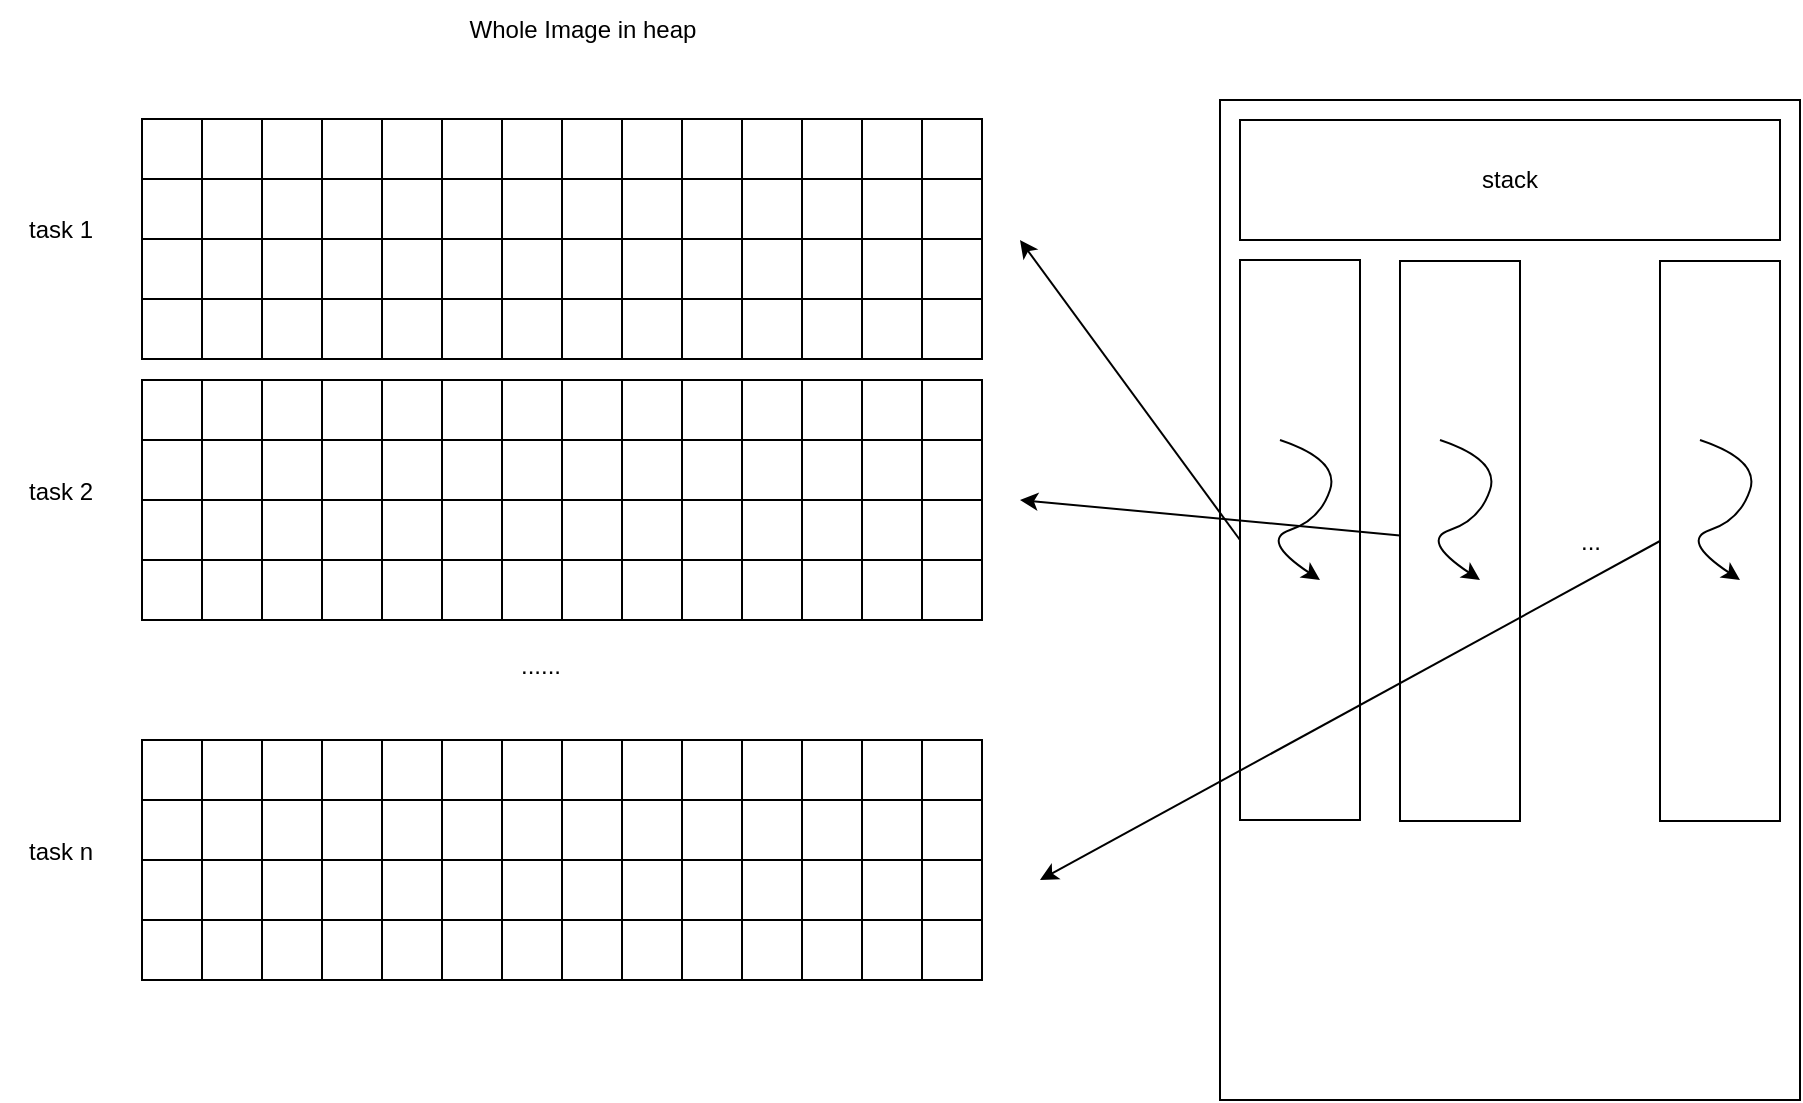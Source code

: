 <mxfile version="22.0.4" type="device">
  <diagram name="Page-1" id="N1jnjhs2TgwopPefJ2I7">
    <mxGraphModel dx="795" dy="1823" grid="1" gridSize="10" guides="1" tooltips="1" connect="1" arrows="1" fold="1" page="1" pageScale="1" pageWidth="850" pageHeight="1100" math="0" shadow="0">
      <root>
        <mxCell id="0" />
        <mxCell id="1" parent="0" />
        <mxCell id="KQO8Vrs6MrCLd3Il5mY6-160" value="task 1" style="text;html=1;align=center;verticalAlign=middle;resizable=0;points=[];autosize=1;strokeColor=none;fillColor=none;" parent="1" vertex="1">
          <mxGeometry x="270" y="890" width="60" height="30" as="geometry" />
        </mxCell>
        <mxCell id="KQO8Vrs6MrCLd3Il5mY6-196" value="Whole Image in heap" style="text;html=1;align=center;verticalAlign=middle;resizable=0;points=[];autosize=1;strokeColor=none;fillColor=none;" parent="1" vertex="1">
          <mxGeometry x="491" y="790" width="140" height="30" as="geometry" />
        </mxCell>
        <mxCell id="bN_uFguqdwmR4wM4Cw1W-387" value="" style="group" vertex="1" connectable="0" parent="1">
          <mxGeometry x="341" y="879.5" width="420" height="90" as="geometry" />
        </mxCell>
        <mxCell id="bN_uFguqdwmR4wM4Cw1W-134" value="" style="group" vertex="1" connectable="0" parent="bN_uFguqdwmR4wM4Cw1W-387">
          <mxGeometry width="420" height="30" as="geometry" />
        </mxCell>
        <mxCell id="KQO8Vrs6MrCLd3Il5mY6-143" value="" style="rounded=0;whiteSpace=wrap;html=1;" parent="bN_uFguqdwmR4wM4Cw1W-134" vertex="1">
          <mxGeometry width="30" height="30" as="geometry" />
        </mxCell>
        <mxCell id="KQO8Vrs6MrCLd3Il5mY6-144" value="" style="rounded=0;whiteSpace=wrap;html=1;" parent="bN_uFguqdwmR4wM4Cw1W-134" vertex="1">
          <mxGeometry x="30" width="30" height="30" as="geometry" />
        </mxCell>
        <mxCell id="KQO8Vrs6MrCLd3Il5mY6-145" value="" style="rounded=0;whiteSpace=wrap;html=1;" parent="bN_uFguqdwmR4wM4Cw1W-134" vertex="1">
          <mxGeometry x="60" width="30" height="30" as="geometry" />
        </mxCell>
        <mxCell id="KQO8Vrs6MrCLd3Il5mY6-146" value="" style="rounded=0;whiteSpace=wrap;html=1;" parent="bN_uFguqdwmR4wM4Cw1W-134" vertex="1">
          <mxGeometry x="90" width="30" height="30" as="geometry" />
        </mxCell>
        <mxCell id="KQO8Vrs6MrCLd3Il5mY6-147" value="" style="rounded=0;whiteSpace=wrap;html=1;" parent="bN_uFguqdwmR4wM4Cw1W-134" vertex="1">
          <mxGeometry x="120" width="30" height="30" as="geometry" />
        </mxCell>
        <mxCell id="KQO8Vrs6MrCLd3Il5mY6-148" value="" style="rounded=0;whiteSpace=wrap;html=1;" parent="bN_uFguqdwmR4wM4Cw1W-134" vertex="1">
          <mxGeometry x="150" width="30" height="30" as="geometry" />
        </mxCell>
        <mxCell id="KQO8Vrs6MrCLd3Il5mY6-149" value="" style="rounded=0;whiteSpace=wrap;html=1;" parent="bN_uFguqdwmR4wM4Cw1W-134" vertex="1">
          <mxGeometry x="180" width="30" height="30" as="geometry" />
        </mxCell>
        <mxCell id="bN_uFguqdwmR4wM4Cw1W-70" value="" style="rounded=0;whiteSpace=wrap;html=1;" vertex="1" parent="bN_uFguqdwmR4wM4Cw1W-134">
          <mxGeometry x="210" width="30" height="30" as="geometry" />
        </mxCell>
        <mxCell id="bN_uFguqdwmR4wM4Cw1W-71" value="" style="rounded=0;whiteSpace=wrap;html=1;" vertex="1" parent="bN_uFguqdwmR4wM4Cw1W-134">
          <mxGeometry x="240" width="30" height="30" as="geometry" />
        </mxCell>
        <mxCell id="bN_uFguqdwmR4wM4Cw1W-72" value="" style="rounded=0;whiteSpace=wrap;html=1;" vertex="1" parent="bN_uFguqdwmR4wM4Cw1W-134">
          <mxGeometry x="270" width="30" height="30" as="geometry" />
        </mxCell>
        <mxCell id="bN_uFguqdwmR4wM4Cw1W-73" value="" style="rounded=0;whiteSpace=wrap;html=1;" vertex="1" parent="bN_uFguqdwmR4wM4Cw1W-134">
          <mxGeometry x="300" width="30" height="30" as="geometry" />
        </mxCell>
        <mxCell id="bN_uFguqdwmR4wM4Cw1W-74" value="" style="rounded=0;whiteSpace=wrap;html=1;" vertex="1" parent="bN_uFguqdwmR4wM4Cw1W-134">
          <mxGeometry x="330" width="30" height="30" as="geometry" />
        </mxCell>
        <mxCell id="bN_uFguqdwmR4wM4Cw1W-75" value="" style="rounded=0;whiteSpace=wrap;html=1;" vertex="1" parent="bN_uFguqdwmR4wM4Cw1W-134">
          <mxGeometry x="360" width="30" height="30" as="geometry" />
        </mxCell>
        <mxCell id="bN_uFguqdwmR4wM4Cw1W-76" value="" style="rounded=0;whiteSpace=wrap;html=1;" vertex="1" parent="bN_uFguqdwmR4wM4Cw1W-134">
          <mxGeometry x="390" width="30" height="30" as="geometry" />
        </mxCell>
        <mxCell id="bN_uFguqdwmR4wM4Cw1W-166" value="" style="rounded=0;whiteSpace=wrap;html=1;" vertex="1" parent="bN_uFguqdwmR4wM4Cw1W-134">
          <mxGeometry y="-30" width="30" height="30" as="geometry" />
        </mxCell>
        <mxCell id="bN_uFguqdwmR4wM4Cw1W-167" value="" style="rounded=0;whiteSpace=wrap;html=1;" vertex="1" parent="bN_uFguqdwmR4wM4Cw1W-134">
          <mxGeometry x="30" y="-30" width="30" height="30" as="geometry" />
        </mxCell>
        <mxCell id="bN_uFguqdwmR4wM4Cw1W-168" value="" style="rounded=0;whiteSpace=wrap;html=1;" vertex="1" parent="bN_uFguqdwmR4wM4Cw1W-134">
          <mxGeometry x="60" y="-30" width="30" height="30" as="geometry" />
        </mxCell>
        <mxCell id="bN_uFguqdwmR4wM4Cw1W-169" value="" style="rounded=0;whiteSpace=wrap;html=1;" vertex="1" parent="bN_uFguqdwmR4wM4Cw1W-134">
          <mxGeometry x="90" y="-30" width="30" height="30" as="geometry" />
        </mxCell>
        <mxCell id="bN_uFguqdwmR4wM4Cw1W-170" value="" style="rounded=0;whiteSpace=wrap;html=1;" vertex="1" parent="bN_uFguqdwmR4wM4Cw1W-134">
          <mxGeometry x="120" y="-30" width="30" height="30" as="geometry" />
        </mxCell>
        <mxCell id="bN_uFguqdwmR4wM4Cw1W-171" value="" style="rounded=0;whiteSpace=wrap;html=1;" vertex="1" parent="bN_uFguqdwmR4wM4Cw1W-134">
          <mxGeometry x="150" y="-30" width="30" height="30" as="geometry" />
        </mxCell>
        <mxCell id="bN_uFguqdwmR4wM4Cw1W-172" value="" style="rounded=0;whiteSpace=wrap;html=1;" vertex="1" parent="bN_uFguqdwmR4wM4Cw1W-134">
          <mxGeometry x="180" y="-30" width="30" height="30" as="geometry" />
        </mxCell>
        <mxCell id="bN_uFguqdwmR4wM4Cw1W-173" value="" style="rounded=0;whiteSpace=wrap;html=1;" vertex="1" parent="bN_uFguqdwmR4wM4Cw1W-134">
          <mxGeometry x="210" y="-30" width="30" height="30" as="geometry" />
        </mxCell>
        <mxCell id="bN_uFguqdwmR4wM4Cw1W-174" value="" style="rounded=0;whiteSpace=wrap;html=1;" vertex="1" parent="bN_uFguqdwmR4wM4Cw1W-134">
          <mxGeometry x="240" y="-30" width="30" height="30" as="geometry" />
        </mxCell>
        <mxCell id="bN_uFguqdwmR4wM4Cw1W-175" value="" style="rounded=0;whiteSpace=wrap;html=1;" vertex="1" parent="bN_uFguqdwmR4wM4Cw1W-134">
          <mxGeometry x="270" y="-30" width="30" height="30" as="geometry" />
        </mxCell>
        <mxCell id="bN_uFguqdwmR4wM4Cw1W-176" value="" style="rounded=0;whiteSpace=wrap;html=1;" vertex="1" parent="bN_uFguqdwmR4wM4Cw1W-134">
          <mxGeometry x="300" y="-30" width="30" height="30" as="geometry" />
        </mxCell>
        <mxCell id="bN_uFguqdwmR4wM4Cw1W-177" value="" style="rounded=0;whiteSpace=wrap;html=1;" vertex="1" parent="bN_uFguqdwmR4wM4Cw1W-134">
          <mxGeometry x="330" y="-30" width="30" height="30" as="geometry" />
        </mxCell>
        <mxCell id="bN_uFguqdwmR4wM4Cw1W-178" value="" style="rounded=0;whiteSpace=wrap;html=1;" vertex="1" parent="bN_uFguqdwmR4wM4Cw1W-134">
          <mxGeometry x="360" y="-30" width="30" height="30" as="geometry" />
        </mxCell>
        <mxCell id="bN_uFguqdwmR4wM4Cw1W-179" value="" style="rounded=0;whiteSpace=wrap;html=1;" vertex="1" parent="bN_uFguqdwmR4wM4Cw1W-134">
          <mxGeometry x="390" y="-30" width="30" height="30" as="geometry" />
        </mxCell>
        <mxCell id="bN_uFguqdwmR4wM4Cw1W-355" value="" style="rounded=0;whiteSpace=wrap;html=1;" vertex="1" parent="bN_uFguqdwmR4wM4Cw1W-387">
          <mxGeometry y="60" width="30" height="30" as="geometry" />
        </mxCell>
        <mxCell id="bN_uFguqdwmR4wM4Cw1W-356" value="" style="rounded=0;whiteSpace=wrap;html=1;" vertex="1" parent="bN_uFguqdwmR4wM4Cw1W-387">
          <mxGeometry x="30" y="60" width="30" height="30" as="geometry" />
        </mxCell>
        <mxCell id="bN_uFguqdwmR4wM4Cw1W-357" value="" style="rounded=0;whiteSpace=wrap;html=1;" vertex="1" parent="bN_uFguqdwmR4wM4Cw1W-387">
          <mxGeometry y="30" width="30" height="30" as="geometry" />
        </mxCell>
        <mxCell id="bN_uFguqdwmR4wM4Cw1W-358" value="" style="rounded=0;whiteSpace=wrap;html=1;" vertex="1" parent="bN_uFguqdwmR4wM4Cw1W-387">
          <mxGeometry x="30" y="30" width="30" height="30" as="geometry" />
        </mxCell>
        <mxCell id="bN_uFguqdwmR4wM4Cw1W-359" value="" style="rounded=0;whiteSpace=wrap;html=1;" vertex="1" parent="bN_uFguqdwmR4wM4Cw1W-387">
          <mxGeometry x="60" y="60" width="30" height="30" as="geometry" />
        </mxCell>
        <mxCell id="bN_uFguqdwmR4wM4Cw1W-360" value="" style="rounded=0;whiteSpace=wrap;html=1;" vertex="1" parent="bN_uFguqdwmR4wM4Cw1W-387">
          <mxGeometry x="90" y="60" width="30" height="30" as="geometry" />
        </mxCell>
        <mxCell id="bN_uFguqdwmR4wM4Cw1W-361" value="" style="rounded=0;whiteSpace=wrap;html=1;" vertex="1" parent="bN_uFguqdwmR4wM4Cw1W-387">
          <mxGeometry x="60" y="30" width="30" height="30" as="geometry" />
        </mxCell>
        <mxCell id="bN_uFguqdwmR4wM4Cw1W-362" value="" style="rounded=0;whiteSpace=wrap;html=1;" vertex="1" parent="bN_uFguqdwmR4wM4Cw1W-387">
          <mxGeometry x="90" y="30" width="30" height="30" as="geometry" />
        </mxCell>
        <mxCell id="bN_uFguqdwmR4wM4Cw1W-363" value="" style="rounded=0;whiteSpace=wrap;html=1;" vertex="1" parent="bN_uFguqdwmR4wM4Cw1W-387">
          <mxGeometry x="120" y="60" width="30" height="30" as="geometry" />
        </mxCell>
        <mxCell id="bN_uFguqdwmR4wM4Cw1W-364" value="" style="rounded=0;whiteSpace=wrap;html=1;" vertex="1" parent="bN_uFguqdwmR4wM4Cw1W-387">
          <mxGeometry x="150" y="60" width="30" height="30" as="geometry" />
        </mxCell>
        <mxCell id="bN_uFguqdwmR4wM4Cw1W-365" value="" style="rounded=0;whiteSpace=wrap;html=1;" vertex="1" parent="bN_uFguqdwmR4wM4Cw1W-387">
          <mxGeometry x="120" y="30" width="30" height="30" as="geometry" />
        </mxCell>
        <mxCell id="bN_uFguqdwmR4wM4Cw1W-366" value="" style="rounded=0;whiteSpace=wrap;html=1;" vertex="1" parent="bN_uFguqdwmR4wM4Cw1W-387">
          <mxGeometry x="150" y="30" width="30" height="30" as="geometry" />
        </mxCell>
        <mxCell id="bN_uFguqdwmR4wM4Cw1W-367" value="" style="rounded=0;whiteSpace=wrap;html=1;" vertex="1" parent="bN_uFguqdwmR4wM4Cw1W-387">
          <mxGeometry x="180" y="60" width="30" height="30" as="geometry" />
        </mxCell>
        <mxCell id="bN_uFguqdwmR4wM4Cw1W-368" value="" style="rounded=0;whiteSpace=wrap;html=1;" vertex="1" parent="bN_uFguqdwmR4wM4Cw1W-387">
          <mxGeometry x="210" y="60" width="30" height="30" as="geometry" />
        </mxCell>
        <mxCell id="bN_uFguqdwmR4wM4Cw1W-369" value="" style="rounded=0;whiteSpace=wrap;html=1;" vertex="1" parent="bN_uFguqdwmR4wM4Cw1W-387">
          <mxGeometry x="180" y="30" width="30" height="30" as="geometry" />
        </mxCell>
        <mxCell id="bN_uFguqdwmR4wM4Cw1W-370" value="" style="rounded=0;whiteSpace=wrap;html=1;" vertex="1" parent="bN_uFguqdwmR4wM4Cw1W-387">
          <mxGeometry x="210" y="30" width="30" height="30" as="geometry" />
        </mxCell>
        <mxCell id="bN_uFguqdwmR4wM4Cw1W-371" value="" style="rounded=0;whiteSpace=wrap;html=1;" vertex="1" parent="bN_uFguqdwmR4wM4Cw1W-387">
          <mxGeometry x="240" y="60" width="30" height="30" as="geometry" />
        </mxCell>
        <mxCell id="bN_uFguqdwmR4wM4Cw1W-372" value="" style="rounded=0;whiteSpace=wrap;html=1;" vertex="1" parent="bN_uFguqdwmR4wM4Cw1W-387">
          <mxGeometry x="270" y="60" width="30" height="30" as="geometry" />
        </mxCell>
        <mxCell id="bN_uFguqdwmR4wM4Cw1W-373" value="" style="rounded=0;whiteSpace=wrap;html=1;" vertex="1" parent="bN_uFguqdwmR4wM4Cw1W-387">
          <mxGeometry x="240" y="30" width="30" height="30" as="geometry" />
        </mxCell>
        <mxCell id="bN_uFguqdwmR4wM4Cw1W-374" value="" style="rounded=0;whiteSpace=wrap;html=1;" vertex="1" parent="bN_uFguqdwmR4wM4Cw1W-387">
          <mxGeometry x="270" y="30" width="30" height="30" as="geometry" />
        </mxCell>
        <mxCell id="bN_uFguqdwmR4wM4Cw1W-375" value="" style="rounded=0;whiteSpace=wrap;html=1;" vertex="1" parent="bN_uFguqdwmR4wM4Cw1W-387">
          <mxGeometry x="300" y="60" width="30" height="30" as="geometry" />
        </mxCell>
        <mxCell id="bN_uFguqdwmR4wM4Cw1W-376" value="" style="rounded=0;whiteSpace=wrap;html=1;" vertex="1" parent="bN_uFguqdwmR4wM4Cw1W-387">
          <mxGeometry x="330" y="60" width="30" height="30" as="geometry" />
        </mxCell>
        <mxCell id="bN_uFguqdwmR4wM4Cw1W-377" value="" style="rounded=0;whiteSpace=wrap;html=1;" vertex="1" parent="bN_uFguqdwmR4wM4Cw1W-387">
          <mxGeometry x="300" y="30" width="30" height="30" as="geometry" />
        </mxCell>
        <mxCell id="bN_uFguqdwmR4wM4Cw1W-378" value="" style="rounded=0;whiteSpace=wrap;html=1;" vertex="1" parent="bN_uFguqdwmR4wM4Cw1W-387">
          <mxGeometry x="330" y="30" width="30" height="30" as="geometry" />
        </mxCell>
        <mxCell id="bN_uFguqdwmR4wM4Cw1W-379" value="" style="rounded=0;whiteSpace=wrap;html=1;" vertex="1" parent="bN_uFguqdwmR4wM4Cw1W-387">
          <mxGeometry x="360" y="60" width="30" height="30" as="geometry" />
        </mxCell>
        <mxCell id="bN_uFguqdwmR4wM4Cw1W-380" value="" style="rounded=0;whiteSpace=wrap;html=1;" vertex="1" parent="bN_uFguqdwmR4wM4Cw1W-387">
          <mxGeometry x="390" y="60" width="30" height="30" as="geometry" />
        </mxCell>
        <mxCell id="bN_uFguqdwmR4wM4Cw1W-381" value="" style="rounded=0;whiteSpace=wrap;html=1;" vertex="1" parent="bN_uFguqdwmR4wM4Cw1W-387">
          <mxGeometry x="360" y="30" width="30" height="30" as="geometry" />
        </mxCell>
        <mxCell id="bN_uFguqdwmR4wM4Cw1W-382" value="" style="rounded=0;whiteSpace=wrap;html=1;" vertex="1" parent="bN_uFguqdwmR4wM4Cw1W-387">
          <mxGeometry x="390" y="30" width="30" height="30" as="geometry" />
        </mxCell>
        <mxCell id="bN_uFguqdwmR4wM4Cw1W-679" value="task 2" style="text;html=1;align=center;verticalAlign=middle;resizable=0;points=[];autosize=1;strokeColor=none;fillColor=none;" vertex="1" parent="1">
          <mxGeometry x="270" y="1020.5" width="60" height="30" as="geometry" />
        </mxCell>
        <mxCell id="bN_uFguqdwmR4wM4Cw1W-680" value="" style="group" vertex="1" connectable="0" parent="1">
          <mxGeometry x="341" y="1010" width="420" height="90" as="geometry" />
        </mxCell>
        <mxCell id="bN_uFguqdwmR4wM4Cw1W-681" value="" style="group" vertex="1" connectable="0" parent="bN_uFguqdwmR4wM4Cw1W-680">
          <mxGeometry width="420" height="30" as="geometry" />
        </mxCell>
        <mxCell id="bN_uFguqdwmR4wM4Cw1W-682" value="" style="rounded=0;whiteSpace=wrap;html=1;" vertex="1" parent="bN_uFguqdwmR4wM4Cw1W-681">
          <mxGeometry width="30" height="30" as="geometry" />
        </mxCell>
        <mxCell id="bN_uFguqdwmR4wM4Cw1W-683" value="" style="rounded=0;whiteSpace=wrap;html=1;" vertex="1" parent="bN_uFguqdwmR4wM4Cw1W-681">
          <mxGeometry x="30" width="30" height="30" as="geometry" />
        </mxCell>
        <mxCell id="bN_uFguqdwmR4wM4Cw1W-684" value="" style="rounded=0;whiteSpace=wrap;html=1;" vertex="1" parent="bN_uFguqdwmR4wM4Cw1W-681">
          <mxGeometry x="60" width="30" height="30" as="geometry" />
        </mxCell>
        <mxCell id="bN_uFguqdwmR4wM4Cw1W-685" value="" style="rounded=0;whiteSpace=wrap;html=1;" vertex="1" parent="bN_uFguqdwmR4wM4Cw1W-681">
          <mxGeometry x="90" width="30" height="30" as="geometry" />
        </mxCell>
        <mxCell id="bN_uFguqdwmR4wM4Cw1W-686" value="" style="rounded=0;whiteSpace=wrap;html=1;" vertex="1" parent="bN_uFguqdwmR4wM4Cw1W-681">
          <mxGeometry x="120" width="30" height="30" as="geometry" />
        </mxCell>
        <mxCell id="bN_uFguqdwmR4wM4Cw1W-687" value="" style="rounded=0;whiteSpace=wrap;html=1;" vertex="1" parent="bN_uFguqdwmR4wM4Cw1W-681">
          <mxGeometry x="150" width="30" height="30" as="geometry" />
        </mxCell>
        <mxCell id="bN_uFguqdwmR4wM4Cw1W-688" value="" style="rounded=0;whiteSpace=wrap;html=1;" vertex="1" parent="bN_uFguqdwmR4wM4Cw1W-681">
          <mxGeometry x="180" width="30" height="30" as="geometry" />
        </mxCell>
        <mxCell id="bN_uFguqdwmR4wM4Cw1W-689" value="" style="rounded=0;whiteSpace=wrap;html=1;" vertex="1" parent="bN_uFguqdwmR4wM4Cw1W-681">
          <mxGeometry x="210" width="30" height="30" as="geometry" />
        </mxCell>
        <mxCell id="bN_uFguqdwmR4wM4Cw1W-690" value="" style="rounded=0;whiteSpace=wrap;html=1;" vertex="1" parent="bN_uFguqdwmR4wM4Cw1W-681">
          <mxGeometry x="240" width="30" height="30" as="geometry" />
        </mxCell>
        <mxCell id="bN_uFguqdwmR4wM4Cw1W-691" value="" style="rounded=0;whiteSpace=wrap;html=1;" vertex="1" parent="bN_uFguqdwmR4wM4Cw1W-681">
          <mxGeometry x="270" width="30" height="30" as="geometry" />
        </mxCell>
        <mxCell id="bN_uFguqdwmR4wM4Cw1W-692" value="" style="rounded=0;whiteSpace=wrap;html=1;" vertex="1" parent="bN_uFguqdwmR4wM4Cw1W-681">
          <mxGeometry x="300" width="30" height="30" as="geometry" />
        </mxCell>
        <mxCell id="bN_uFguqdwmR4wM4Cw1W-693" value="" style="rounded=0;whiteSpace=wrap;html=1;" vertex="1" parent="bN_uFguqdwmR4wM4Cw1W-681">
          <mxGeometry x="330" width="30" height="30" as="geometry" />
        </mxCell>
        <mxCell id="bN_uFguqdwmR4wM4Cw1W-694" value="" style="rounded=0;whiteSpace=wrap;html=1;" vertex="1" parent="bN_uFguqdwmR4wM4Cw1W-681">
          <mxGeometry x="360" width="30" height="30" as="geometry" />
        </mxCell>
        <mxCell id="bN_uFguqdwmR4wM4Cw1W-695" value="" style="rounded=0;whiteSpace=wrap;html=1;" vertex="1" parent="bN_uFguqdwmR4wM4Cw1W-681">
          <mxGeometry x="390" width="30" height="30" as="geometry" />
        </mxCell>
        <mxCell id="bN_uFguqdwmR4wM4Cw1W-696" value="" style="rounded=0;whiteSpace=wrap;html=1;" vertex="1" parent="bN_uFguqdwmR4wM4Cw1W-681">
          <mxGeometry y="-30" width="30" height="30" as="geometry" />
        </mxCell>
        <mxCell id="bN_uFguqdwmR4wM4Cw1W-697" value="" style="rounded=0;whiteSpace=wrap;html=1;" vertex="1" parent="bN_uFguqdwmR4wM4Cw1W-681">
          <mxGeometry x="30" y="-30" width="30" height="30" as="geometry" />
        </mxCell>
        <mxCell id="bN_uFguqdwmR4wM4Cw1W-698" value="" style="rounded=0;whiteSpace=wrap;html=1;" vertex="1" parent="bN_uFguqdwmR4wM4Cw1W-681">
          <mxGeometry x="60" y="-30" width="30" height="30" as="geometry" />
        </mxCell>
        <mxCell id="bN_uFguqdwmR4wM4Cw1W-699" value="" style="rounded=0;whiteSpace=wrap;html=1;" vertex="1" parent="bN_uFguqdwmR4wM4Cw1W-681">
          <mxGeometry x="90" y="-30" width="30" height="30" as="geometry" />
        </mxCell>
        <mxCell id="bN_uFguqdwmR4wM4Cw1W-700" value="" style="rounded=0;whiteSpace=wrap;html=1;" vertex="1" parent="bN_uFguqdwmR4wM4Cw1W-681">
          <mxGeometry x="120" y="-30" width="30" height="30" as="geometry" />
        </mxCell>
        <mxCell id="bN_uFguqdwmR4wM4Cw1W-701" value="" style="rounded=0;whiteSpace=wrap;html=1;" vertex="1" parent="bN_uFguqdwmR4wM4Cw1W-681">
          <mxGeometry x="150" y="-30" width="30" height="30" as="geometry" />
        </mxCell>
        <mxCell id="bN_uFguqdwmR4wM4Cw1W-702" value="" style="rounded=0;whiteSpace=wrap;html=1;" vertex="1" parent="bN_uFguqdwmR4wM4Cw1W-681">
          <mxGeometry x="180" y="-30" width="30" height="30" as="geometry" />
        </mxCell>
        <mxCell id="bN_uFguqdwmR4wM4Cw1W-703" value="" style="rounded=0;whiteSpace=wrap;html=1;" vertex="1" parent="bN_uFguqdwmR4wM4Cw1W-681">
          <mxGeometry x="210" y="-30" width="30" height="30" as="geometry" />
        </mxCell>
        <mxCell id="bN_uFguqdwmR4wM4Cw1W-704" value="" style="rounded=0;whiteSpace=wrap;html=1;" vertex="1" parent="bN_uFguqdwmR4wM4Cw1W-681">
          <mxGeometry x="240" y="-30" width="30" height="30" as="geometry" />
        </mxCell>
        <mxCell id="bN_uFguqdwmR4wM4Cw1W-705" value="" style="rounded=0;whiteSpace=wrap;html=1;" vertex="1" parent="bN_uFguqdwmR4wM4Cw1W-681">
          <mxGeometry x="270" y="-30" width="30" height="30" as="geometry" />
        </mxCell>
        <mxCell id="bN_uFguqdwmR4wM4Cw1W-706" value="" style="rounded=0;whiteSpace=wrap;html=1;" vertex="1" parent="bN_uFguqdwmR4wM4Cw1W-681">
          <mxGeometry x="300" y="-30" width="30" height="30" as="geometry" />
        </mxCell>
        <mxCell id="bN_uFguqdwmR4wM4Cw1W-707" value="" style="rounded=0;whiteSpace=wrap;html=1;" vertex="1" parent="bN_uFguqdwmR4wM4Cw1W-681">
          <mxGeometry x="330" y="-30" width="30" height="30" as="geometry" />
        </mxCell>
        <mxCell id="bN_uFguqdwmR4wM4Cw1W-708" value="" style="rounded=0;whiteSpace=wrap;html=1;" vertex="1" parent="bN_uFguqdwmR4wM4Cw1W-681">
          <mxGeometry x="360" y="-30" width="30" height="30" as="geometry" />
        </mxCell>
        <mxCell id="bN_uFguqdwmR4wM4Cw1W-709" value="" style="rounded=0;whiteSpace=wrap;html=1;" vertex="1" parent="bN_uFguqdwmR4wM4Cw1W-681">
          <mxGeometry x="390" y="-30" width="30" height="30" as="geometry" />
        </mxCell>
        <mxCell id="bN_uFguqdwmR4wM4Cw1W-710" value="" style="rounded=0;whiteSpace=wrap;html=1;" vertex="1" parent="bN_uFguqdwmR4wM4Cw1W-680">
          <mxGeometry y="60" width="30" height="30" as="geometry" />
        </mxCell>
        <mxCell id="bN_uFguqdwmR4wM4Cw1W-711" value="" style="rounded=0;whiteSpace=wrap;html=1;" vertex="1" parent="bN_uFguqdwmR4wM4Cw1W-680">
          <mxGeometry x="30" y="60" width="30" height="30" as="geometry" />
        </mxCell>
        <mxCell id="bN_uFguqdwmR4wM4Cw1W-712" value="" style="rounded=0;whiteSpace=wrap;html=1;" vertex="1" parent="bN_uFguqdwmR4wM4Cw1W-680">
          <mxGeometry y="30" width="30" height="30" as="geometry" />
        </mxCell>
        <mxCell id="bN_uFguqdwmR4wM4Cw1W-713" value="" style="rounded=0;whiteSpace=wrap;html=1;" vertex="1" parent="bN_uFguqdwmR4wM4Cw1W-680">
          <mxGeometry x="30" y="30" width="30" height="30" as="geometry" />
        </mxCell>
        <mxCell id="bN_uFguqdwmR4wM4Cw1W-714" value="" style="rounded=0;whiteSpace=wrap;html=1;" vertex="1" parent="bN_uFguqdwmR4wM4Cw1W-680">
          <mxGeometry x="60" y="60" width="30" height="30" as="geometry" />
        </mxCell>
        <mxCell id="bN_uFguqdwmR4wM4Cw1W-715" value="" style="rounded=0;whiteSpace=wrap;html=1;" vertex="1" parent="bN_uFguqdwmR4wM4Cw1W-680">
          <mxGeometry x="90" y="60" width="30" height="30" as="geometry" />
        </mxCell>
        <mxCell id="bN_uFguqdwmR4wM4Cw1W-716" value="" style="rounded=0;whiteSpace=wrap;html=1;" vertex="1" parent="bN_uFguqdwmR4wM4Cw1W-680">
          <mxGeometry x="60" y="30" width="30" height="30" as="geometry" />
        </mxCell>
        <mxCell id="bN_uFguqdwmR4wM4Cw1W-717" value="" style="rounded=0;whiteSpace=wrap;html=1;" vertex="1" parent="bN_uFguqdwmR4wM4Cw1W-680">
          <mxGeometry x="90" y="30" width="30" height="30" as="geometry" />
        </mxCell>
        <mxCell id="bN_uFguqdwmR4wM4Cw1W-718" value="" style="rounded=0;whiteSpace=wrap;html=1;" vertex="1" parent="bN_uFguqdwmR4wM4Cw1W-680">
          <mxGeometry x="120" y="60" width="30" height="30" as="geometry" />
        </mxCell>
        <mxCell id="bN_uFguqdwmR4wM4Cw1W-719" value="" style="rounded=0;whiteSpace=wrap;html=1;" vertex="1" parent="bN_uFguqdwmR4wM4Cw1W-680">
          <mxGeometry x="150" y="60" width="30" height="30" as="geometry" />
        </mxCell>
        <mxCell id="bN_uFguqdwmR4wM4Cw1W-720" value="" style="rounded=0;whiteSpace=wrap;html=1;" vertex="1" parent="bN_uFguqdwmR4wM4Cw1W-680">
          <mxGeometry x="120" y="30" width="30" height="30" as="geometry" />
        </mxCell>
        <mxCell id="bN_uFguqdwmR4wM4Cw1W-721" value="" style="rounded=0;whiteSpace=wrap;html=1;" vertex="1" parent="bN_uFguqdwmR4wM4Cw1W-680">
          <mxGeometry x="150" y="30" width="30" height="30" as="geometry" />
        </mxCell>
        <mxCell id="bN_uFguqdwmR4wM4Cw1W-722" value="" style="rounded=0;whiteSpace=wrap;html=1;" vertex="1" parent="bN_uFguqdwmR4wM4Cw1W-680">
          <mxGeometry x="180" y="60" width="30" height="30" as="geometry" />
        </mxCell>
        <mxCell id="bN_uFguqdwmR4wM4Cw1W-723" value="" style="rounded=0;whiteSpace=wrap;html=1;" vertex="1" parent="bN_uFguqdwmR4wM4Cw1W-680">
          <mxGeometry x="210" y="60" width="30" height="30" as="geometry" />
        </mxCell>
        <mxCell id="bN_uFguqdwmR4wM4Cw1W-724" value="" style="rounded=0;whiteSpace=wrap;html=1;" vertex="1" parent="bN_uFguqdwmR4wM4Cw1W-680">
          <mxGeometry x="180" y="30" width="30" height="30" as="geometry" />
        </mxCell>
        <mxCell id="bN_uFguqdwmR4wM4Cw1W-725" value="" style="rounded=0;whiteSpace=wrap;html=1;" vertex="1" parent="bN_uFguqdwmR4wM4Cw1W-680">
          <mxGeometry x="210" y="30" width="30" height="30" as="geometry" />
        </mxCell>
        <mxCell id="bN_uFguqdwmR4wM4Cw1W-726" value="" style="rounded=0;whiteSpace=wrap;html=1;" vertex="1" parent="bN_uFguqdwmR4wM4Cw1W-680">
          <mxGeometry x="240" y="60" width="30" height="30" as="geometry" />
        </mxCell>
        <mxCell id="bN_uFguqdwmR4wM4Cw1W-727" value="" style="rounded=0;whiteSpace=wrap;html=1;" vertex="1" parent="bN_uFguqdwmR4wM4Cw1W-680">
          <mxGeometry x="270" y="60" width="30" height="30" as="geometry" />
        </mxCell>
        <mxCell id="bN_uFguqdwmR4wM4Cw1W-728" value="" style="rounded=0;whiteSpace=wrap;html=1;" vertex="1" parent="bN_uFguqdwmR4wM4Cw1W-680">
          <mxGeometry x="240" y="30" width="30" height="30" as="geometry" />
        </mxCell>
        <mxCell id="bN_uFguqdwmR4wM4Cw1W-729" value="" style="rounded=0;whiteSpace=wrap;html=1;" vertex="1" parent="bN_uFguqdwmR4wM4Cw1W-680">
          <mxGeometry x="270" y="30" width="30" height="30" as="geometry" />
        </mxCell>
        <mxCell id="bN_uFguqdwmR4wM4Cw1W-730" value="" style="rounded=0;whiteSpace=wrap;html=1;" vertex="1" parent="bN_uFguqdwmR4wM4Cw1W-680">
          <mxGeometry x="300" y="60" width="30" height="30" as="geometry" />
        </mxCell>
        <mxCell id="bN_uFguqdwmR4wM4Cw1W-731" value="" style="rounded=0;whiteSpace=wrap;html=1;" vertex="1" parent="bN_uFguqdwmR4wM4Cw1W-680">
          <mxGeometry x="330" y="60" width="30" height="30" as="geometry" />
        </mxCell>
        <mxCell id="bN_uFguqdwmR4wM4Cw1W-732" value="" style="rounded=0;whiteSpace=wrap;html=1;" vertex="1" parent="bN_uFguqdwmR4wM4Cw1W-680">
          <mxGeometry x="300" y="30" width="30" height="30" as="geometry" />
        </mxCell>
        <mxCell id="bN_uFguqdwmR4wM4Cw1W-733" value="" style="rounded=0;whiteSpace=wrap;html=1;" vertex="1" parent="bN_uFguqdwmR4wM4Cw1W-680">
          <mxGeometry x="330" y="30" width="30" height="30" as="geometry" />
        </mxCell>
        <mxCell id="bN_uFguqdwmR4wM4Cw1W-734" value="" style="rounded=0;whiteSpace=wrap;html=1;" vertex="1" parent="bN_uFguqdwmR4wM4Cw1W-680">
          <mxGeometry x="360" y="60" width="30" height="30" as="geometry" />
        </mxCell>
        <mxCell id="bN_uFguqdwmR4wM4Cw1W-735" value="" style="rounded=0;whiteSpace=wrap;html=1;" vertex="1" parent="bN_uFguqdwmR4wM4Cw1W-680">
          <mxGeometry x="390" y="60" width="30" height="30" as="geometry" />
        </mxCell>
        <mxCell id="bN_uFguqdwmR4wM4Cw1W-736" value="" style="rounded=0;whiteSpace=wrap;html=1;" vertex="1" parent="bN_uFguqdwmR4wM4Cw1W-680">
          <mxGeometry x="360" y="30" width="30" height="30" as="geometry" />
        </mxCell>
        <mxCell id="bN_uFguqdwmR4wM4Cw1W-737" value="" style="rounded=0;whiteSpace=wrap;html=1;" vertex="1" parent="bN_uFguqdwmR4wM4Cw1W-680">
          <mxGeometry x="390" y="30" width="30" height="30" as="geometry" />
        </mxCell>
        <mxCell id="bN_uFguqdwmR4wM4Cw1W-738" value="task n" style="text;html=1;align=center;verticalAlign=middle;resizable=0;points=[];autosize=1;strokeColor=none;fillColor=none;" vertex="1" parent="1">
          <mxGeometry x="270" y="1200.5" width="60" height="30" as="geometry" />
        </mxCell>
        <mxCell id="bN_uFguqdwmR4wM4Cw1W-739" value="" style="group" vertex="1" connectable="0" parent="1">
          <mxGeometry x="341" y="1190" width="420" height="90" as="geometry" />
        </mxCell>
        <mxCell id="bN_uFguqdwmR4wM4Cw1W-740" value="" style="group" vertex="1" connectable="0" parent="bN_uFguqdwmR4wM4Cw1W-739">
          <mxGeometry width="420" height="30" as="geometry" />
        </mxCell>
        <mxCell id="bN_uFguqdwmR4wM4Cw1W-741" value="" style="rounded=0;whiteSpace=wrap;html=1;" vertex="1" parent="bN_uFguqdwmR4wM4Cw1W-740">
          <mxGeometry width="30" height="30" as="geometry" />
        </mxCell>
        <mxCell id="bN_uFguqdwmR4wM4Cw1W-742" value="" style="rounded=0;whiteSpace=wrap;html=1;" vertex="1" parent="bN_uFguqdwmR4wM4Cw1W-740">
          <mxGeometry x="30" width="30" height="30" as="geometry" />
        </mxCell>
        <mxCell id="bN_uFguqdwmR4wM4Cw1W-743" value="" style="rounded=0;whiteSpace=wrap;html=1;" vertex="1" parent="bN_uFguqdwmR4wM4Cw1W-740">
          <mxGeometry x="60" width="30" height="30" as="geometry" />
        </mxCell>
        <mxCell id="bN_uFguqdwmR4wM4Cw1W-744" value="" style="rounded=0;whiteSpace=wrap;html=1;" vertex="1" parent="bN_uFguqdwmR4wM4Cw1W-740">
          <mxGeometry x="90" width="30" height="30" as="geometry" />
        </mxCell>
        <mxCell id="bN_uFguqdwmR4wM4Cw1W-745" value="" style="rounded=0;whiteSpace=wrap;html=1;" vertex="1" parent="bN_uFguqdwmR4wM4Cw1W-740">
          <mxGeometry x="120" width="30" height="30" as="geometry" />
        </mxCell>
        <mxCell id="bN_uFguqdwmR4wM4Cw1W-746" value="" style="rounded=0;whiteSpace=wrap;html=1;" vertex="1" parent="bN_uFguqdwmR4wM4Cw1W-740">
          <mxGeometry x="150" width="30" height="30" as="geometry" />
        </mxCell>
        <mxCell id="bN_uFguqdwmR4wM4Cw1W-747" value="" style="rounded=0;whiteSpace=wrap;html=1;" vertex="1" parent="bN_uFguqdwmR4wM4Cw1W-740">
          <mxGeometry x="180" width="30" height="30" as="geometry" />
        </mxCell>
        <mxCell id="bN_uFguqdwmR4wM4Cw1W-748" value="" style="rounded=0;whiteSpace=wrap;html=1;" vertex="1" parent="bN_uFguqdwmR4wM4Cw1W-740">
          <mxGeometry x="210" width="30" height="30" as="geometry" />
        </mxCell>
        <mxCell id="bN_uFguqdwmR4wM4Cw1W-749" value="" style="rounded=0;whiteSpace=wrap;html=1;" vertex="1" parent="bN_uFguqdwmR4wM4Cw1W-740">
          <mxGeometry x="240" width="30" height="30" as="geometry" />
        </mxCell>
        <mxCell id="bN_uFguqdwmR4wM4Cw1W-750" value="" style="rounded=0;whiteSpace=wrap;html=1;" vertex="1" parent="bN_uFguqdwmR4wM4Cw1W-740">
          <mxGeometry x="270" width="30" height="30" as="geometry" />
        </mxCell>
        <mxCell id="bN_uFguqdwmR4wM4Cw1W-751" value="" style="rounded=0;whiteSpace=wrap;html=1;" vertex="1" parent="bN_uFguqdwmR4wM4Cw1W-740">
          <mxGeometry x="300" width="30" height="30" as="geometry" />
        </mxCell>
        <mxCell id="bN_uFguqdwmR4wM4Cw1W-752" value="" style="rounded=0;whiteSpace=wrap;html=1;" vertex="1" parent="bN_uFguqdwmR4wM4Cw1W-740">
          <mxGeometry x="330" width="30" height="30" as="geometry" />
        </mxCell>
        <mxCell id="bN_uFguqdwmR4wM4Cw1W-753" value="" style="rounded=0;whiteSpace=wrap;html=1;" vertex="1" parent="bN_uFguqdwmR4wM4Cw1W-740">
          <mxGeometry x="360" width="30" height="30" as="geometry" />
        </mxCell>
        <mxCell id="bN_uFguqdwmR4wM4Cw1W-754" value="" style="rounded=0;whiteSpace=wrap;html=1;" vertex="1" parent="bN_uFguqdwmR4wM4Cw1W-740">
          <mxGeometry x="390" width="30" height="30" as="geometry" />
        </mxCell>
        <mxCell id="bN_uFguqdwmR4wM4Cw1W-755" value="" style="rounded=0;whiteSpace=wrap;html=1;" vertex="1" parent="bN_uFguqdwmR4wM4Cw1W-740">
          <mxGeometry y="-30" width="30" height="30" as="geometry" />
        </mxCell>
        <mxCell id="bN_uFguqdwmR4wM4Cw1W-756" value="" style="rounded=0;whiteSpace=wrap;html=1;" vertex="1" parent="bN_uFguqdwmR4wM4Cw1W-740">
          <mxGeometry x="30" y="-30" width="30" height="30" as="geometry" />
        </mxCell>
        <mxCell id="bN_uFguqdwmR4wM4Cw1W-757" value="" style="rounded=0;whiteSpace=wrap;html=1;" vertex="1" parent="bN_uFguqdwmR4wM4Cw1W-740">
          <mxGeometry x="60" y="-30" width="30" height="30" as="geometry" />
        </mxCell>
        <mxCell id="bN_uFguqdwmR4wM4Cw1W-758" value="" style="rounded=0;whiteSpace=wrap;html=1;" vertex="1" parent="bN_uFguqdwmR4wM4Cw1W-740">
          <mxGeometry x="90" y="-30" width="30" height="30" as="geometry" />
        </mxCell>
        <mxCell id="bN_uFguqdwmR4wM4Cw1W-759" value="" style="rounded=0;whiteSpace=wrap;html=1;" vertex="1" parent="bN_uFguqdwmR4wM4Cw1W-740">
          <mxGeometry x="120" y="-30" width="30" height="30" as="geometry" />
        </mxCell>
        <mxCell id="bN_uFguqdwmR4wM4Cw1W-760" value="" style="rounded=0;whiteSpace=wrap;html=1;" vertex="1" parent="bN_uFguqdwmR4wM4Cw1W-740">
          <mxGeometry x="150" y="-30" width="30" height="30" as="geometry" />
        </mxCell>
        <mxCell id="bN_uFguqdwmR4wM4Cw1W-761" value="" style="rounded=0;whiteSpace=wrap;html=1;" vertex="1" parent="bN_uFguqdwmR4wM4Cw1W-740">
          <mxGeometry x="180" y="-30" width="30" height="30" as="geometry" />
        </mxCell>
        <mxCell id="bN_uFguqdwmR4wM4Cw1W-762" value="" style="rounded=0;whiteSpace=wrap;html=1;" vertex="1" parent="bN_uFguqdwmR4wM4Cw1W-740">
          <mxGeometry x="210" y="-30" width="30" height="30" as="geometry" />
        </mxCell>
        <mxCell id="bN_uFguqdwmR4wM4Cw1W-763" value="" style="rounded=0;whiteSpace=wrap;html=1;" vertex="1" parent="bN_uFguqdwmR4wM4Cw1W-740">
          <mxGeometry x="240" y="-30" width="30" height="30" as="geometry" />
        </mxCell>
        <mxCell id="bN_uFguqdwmR4wM4Cw1W-764" value="" style="rounded=0;whiteSpace=wrap;html=1;" vertex="1" parent="bN_uFguqdwmR4wM4Cw1W-740">
          <mxGeometry x="270" y="-30" width="30" height="30" as="geometry" />
        </mxCell>
        <mxCell id="bN_uFguqdwmR4wM4Cw1W-765" value="" style="rounded=0;whiteSpace=wrap;html=1;" vertex="1" parent="bN_uFguqdwmR4wM4Cw1W-740">
          <mxGeometry x="300" y="-30" width="30" height="30" as="geometry" />
        </mxCell>
        <mxCell id="bN_uFguqdwmR4wM4Cw1W-766" value="" style="rounded=0;whiteSpace=wrap;html=1;" vertex="1" parent="bN_uFguqdwmR4wM4Cw1W-740">
          <mxGeometry x="330" y="-30" width="30" height="30" as="geometry" />
        </mxCell>
        <mxCell id="bN_uFguqdwmR4wM4Cw1W-767" value="" style="rounded=0;whiteSpace=wrap;html=1;" vertex="1" parent="bN_uFguqdwmR4wM4Cw1W-740">
          <mxGeometry x="360" y="-30" width="30" height="30" as="geometry" />
        </mxCell>
        <mxCell id="bN_uFguqdwmR4wM4Cw1W-768" value="" style="rounded=0;whiteSpace=wrap;html=1;" vertex="1" parent="bN_uFguqdwmR4wM4Cw1W-740">
          <mxGeometry x="390" y="-30" width="30" height="30" as="geometry" />
        </mxCell>
        <mxCell id="bN_uFguqdwmR4wM4Cw1W-769" value="" style="rounded=0;whiteSpace=wrap;html=1;" vertex="1" parent="bN_uFguqdwmR4wM4Cw1W-739">
          <mxGeometry y="60" width="30" height="30" as="geometry" />
        </mxCell>
        <mxCell id="bN_uFguqdwmR4wM4Cw1W-770" value="" style="rounded=0;whiteSpace=wrap;html=1;" vertex="1" parent="bN_uFguqdwmR4wM4Cw1W-739">
          <mxGeometry x="30" y="60" width="30" height="30" as="geometry" />
        </mxCell>
        <mxCell id="bN_uFguqdwmR4wM4Cw1W-771" value="" style="rounded=0;whiteSpace=wrap;html=1;" vertex="1" parent="bN_uFguqdwmR4wM4Cw1W-739">
          <mxGeometry y="30" width="30" height="30" as="geometry" />
        </mxCell>
        <mxCell id="bN_uFguqdwmR4wM4Cw1W-772" value="" style="rounded=0;whiteSpace=wrap;html=1;" vertex="1" parent="bN_uFguqdwmR4wM4Cw1W-739">
          <mxGeometry x="30" y="30" width="30" height="30" as="geometry" />
        </mxCell>
        <mxCell id="bN_uFguqdwmR4wM4Cw1W-773" value="" style="rounded=0;whiteSpace=wrap;html=1;" vertex="1" parent="bN_uFguqdwmR4wM4Cw1W-739">
          <mxGeometry x="60" y="60" width="30" height="30" as="geometry" />
        </mxCell>
        <mxCell id="bN_uFguqdwmR4wM4Cw1W-774" value="" style="rounded=0;whiteSpace=wrap;html=1;" vertex="1" parent="bN_uFguqdwmR4wM4Cw1W-739">
          <mxGeometry x="90" y="60" width="30" height="30" as="geometry" />
        </mxCell>
        <mxCell id="bN_uFguqdwmR4wM4Cw1W-775" value="" style="rounded=0;whiteSpace=wrap;html=1;" vertex="1" parent="bN_uFguqdwmR4wM4Cw1W-739">
          <mxGeometry x="60" y="30" width="30" height="30" as="geometry" />
        </mxCell>
        <mxCell id="bN_uFguqdwmR4wM4Cw1W-776" value="" style="rounded=0;whiteSpace=wrap;html=1;" vertex="1" parent="bN_uFguqdwmR4wM4Cw1W-739">
          <mxGeometry x="90" y="30" width="30" height="30" as="geometry" />
        </mxCell>
        <mxCell id="bN_uFguqdwmR4wM4Cw1W-777" value="" style="rounded=0;whiteSpace=wrap;html=1;" vertex="1" parent="bN_uFguqdwmR4wM4Cw1W-739">
          <mxGeometry x="120" y="60" width="30" height="30" as="geometry" />
        </mxCell>
        <mxCell id="bN_uFguqdwmR4wM4Cw1W-778" value="" style="rounded=0;whiteSpace=wrap;html=1;" vertex="1" parent="bN_uFguqdwmR4wM4Cw1W-739">
          <mxGeometry x="150" y="60" width="30" height="30" as="geometry" />
        </mxCell>
        <mxCell id="bN_uFguqdwmR4wM4Cw1W-779" value="" style="rounded=0;whiteSpace=wrap;html=1;" vertex="1" parent="bN_uFguqdwmR4wM4Cw1W-739">
          <mxGeometry x="120" y="30" width="30" height="30" as="geometry" />
        </mxCell>
        <mxCell id="bN_uFguqdwmR4wM4Cw1W-780" value="" style="rounded=0;whiteSpace=wrap;html=1;" vertex="1" parent="bN_uFguqdwmR4wM4Cw1W-739">
          <mxGeometry x="150" y="30" width="30" height="30" as="geometry" />
        </mxCell>
        <mxCell id="bN_uFguqdwmR4wM4Cw1W-781" value="" style="rounded=0;whiteSpace=wrap;html=1;" vertex="1" parent="bN_uFguqdwmR4wM4Cw1W-739">
          <mxGeometry x="180" y="60" width="30" height="30" as="geometry" />
        </mxCell>
        <mxCell id="bN_uFguqdwmR4wM4Cw1W-782" value="" style="rounded=0;whiteSpace=wrap;html=1;" vertex="1" parent="bN_uFguqdwmR4wM4Cw1W-739">
          <mxGeometry x="210" y="60" width="30" height="30" as="geometry" />
        </mxCell>
        <mxCell id="bN_uFguqdwmR4wM4Cw1W-783" value="" style="rounded=0;whiteSpace=wrap;html=1;" vertex="1" parent="bN_uFguqdwmR4wM4Cw1W-739">
          <mxGeometry x="180" y="30" width="30" height="30" as="geometry" />
        </mxCell>
        <mxCell id="bN_uFguqdwmR4wM4Cw1W-784" value="" style="rounded=0;whiteSpace=wrap;html=1;" vertex="1" parent="bN_uFguqdwmR4wM4Cw1W-739">
          <mxGeometry x="210" y="30" width="30" height="30" as="geometry" />
        </mxCell>
        <mxCell id="bN_uFguqdwmR4wM4Cw1W-785" value="" style="rounded=0;whiteSpace=wrap;html=1;" vertex="1" parent="bN_uFguqdwmR4wM4Cw1W-739">
          <mxGeometry x="240" y="60" width="30" height="30" as="geometry" />
        </mxCell>
        <mxCell id="bN_uFguqdwmR4wM4Cw1W-786" value="" style="rounded=0;whiteSpace=wrap;html=1;" vertex="1" parent="bN_uFguqdwmR4wM4Cw1W-739">
          <mxGeometry x="270" y="60" width="30" height="30" as="geometry" />
        </mxCell>
        <mxCell id="bN_uFguqdwmR4wM4Cw1W-787" value="" style="rounded=0;whiteSpace=wrap;html=1;" vertex="1" parent="bN_uFguqdwmR4wM4Cw1W-739">
          <mxGeometry x="240" y="30" width="30" height="30" as="geometry" />
        </mxCell>
        <mxCell id="bN_uFguqdwmR4wM4Cw1W-788" value="" style="rounded=0;whiteSpace=wrap;html=1;" vertex="1" parent="bN_uFguqdwmR4wM4Cw1W-739">
          <mxGeometry x="270" y="30" width="30" height="30" as="geometry" />
        </mxCell>
        <mxCell id="bN_uFguqdwmR4wM4Cw1W-789" value="" style="rounded=0;whiteSpace=wrap;html=1;" vertex="1" parent="bN_uFguqdwmR4wM4Cw1W-739">
          <mxGeometry x="300" y="60" width="30" height="30" as="geometry" />
        </mxCell>
        <mxCell id="bN_uFguqdwmR4wM4Cw1W-790" value="" style="rounded=0;whiteSpace=wrap;html=1;" vertex="1" parent="bN_uFguqdwmR4wM4Cw1W-739">
          <mxGeometry x="330" y="60" width="30" height="30" as="geometry" />
        </mxCell>
        <mxCell id="bN_uFguqdwmR4wM4Cw1W-791" value="" style="rounded=0;whiteSpace=wrap;html=1;" vertex="1" parent="bN_uFguqdwmR4wM4Cw1W-739">
          <mxGeometry x="300" y="30" width="30" height="30" as="geometry" />
        </mxCell>
        <mxCell id="bN_uFguqdwmR4wM4Cw1W-792" value="" style="rounded=0;whiteSpace=wrap;html=1;" vertex="1" parent="bN_uFguqdwmR4wM4Cw1W-739">
          <mxGeometry x="330" y="30" width="30" height="30" as="geometry" />
        </mxCell>
        <mxCell id="bN_uFguqdwmR4wM4Cw1W-793" value="" style="rounded=0;whiteSpace=wrap;html=1;" vertex="1" parent="bN_uFguqdwmR4wM4Cw1W-739">
          <mxGeometry x="360" y="60" width="30" height="30" as="geometry" />
        </mxCell>
        <mxCell id="bN_uFguqdwmR4wM4Cw1W-794" value="" style="rounded=0;whiteSpace=wrap;html=1;" vertex="1" parent="bN_uFguqdwmR4wM4Cw1W-739">
          <mxGeometry x="390" y="60" width="30" height="30" as="geometry" />
        </mxCell>
        <mxCell id="bN_uFguqdwmR4wM4Cw1W-795" value="" style="rounded=0;whiteSpace=wrap;html=1;" vertex="1" parent="bN_uFguqdwmR4wM4Cw1W-739">
          <mxGeometry x="360" y="30" width="30" height="30" as="geometry" />
        </mxCell>
        <mxCell id="bN_uFguqdwmR4wM4Cw1W-796" value="" style="rounded=0;whiteSpace=wrap;html=1;" vertex="1" parent="bN_uFguqdwmR4wM4Cw1W-739">
          <mxGeometry x="390" y="30" width="30" height="30" as="geometry" />
        </mxCell>
        <mxCell id="bN_uFguqdwmR4wM4Cw1W-797" value="......" style="text;html=1;align=center;verticalAlign=middle;resizable=0;points=[];autosize=1;strokeColor=none;fillColor=none;" vertex="1" parent="1">
          <mxGeometry x="520" y="1108" width="40" height="30" as="geometry" />
        </mxCell>
        <mxCell id="bN_uFguqdwmR4wM4Cw1W-798" value="" style="rounded=0;whiteSpace=wrap;html=1;" vertex="1" parent="1">
          <mxGeometry x="880" y="840" width="290" height="500" as="geometry" />
        </mxCell>
        <mxCell id="bN_uFguqdwmR4wM4Cw1W-799" value="stack" style="rounded=0;whiteSpace=wrap;html=1;" vertex="1" parent="1">
          <mxGeometry x="890" y="850" width="270" height="60" as="geometry" />
        </mxCell>
        <mxCell id="bN_uFguqdwmR4wM4Cw1W-801" value="" style="rounded=0;whiteSpace=wrap;html=1;" vertex="1" parent="1">
          <mxGeometry x="890" y="920" width="60" height="280" as="geometry" />
        </mxCell>
        <mxCell id="bN_uFguqdwmR4wM4Cw1W-802" value="" style="rounded=0;whiteSpace=wrap;html=1;" vertex="1" parent="1">
          <mxGeometry x="970" y="920.5" width="60" height="280" as="geometry" />
        </mxCell>
        <mxCell id="bN_uFguqdwmR4wM4Cw1W-803" value="" style="rounded=0;whiteSpace=wrap;html=1;" vertex="1" parent="1">
          <mxGeometry x="1100" y="920.5" width="60" height="280" as="geometry" />
        </mxCell>
        <mxCell id="bN_uFguqdwmR4wM4Cw1W-804" value="..." style="text;html=1;align=center;verticalAlign=middle;resizable=0;points=[];autosize=1;strokeColor=none;fillColor=none;" vertex="1" parent="1">
          <mxGeometry x="1050" y="1045.5" width="30" height="30" as="geometry" />
        </mxCell>
        <mxCell id="bN_uFguqdwmR4wM4Cw1W-806" value="" style="curved=1;endArrow=classic;html=1;rounded=0;" edge="1" parent="1">
          <mxGeometry width="50" height="50" relative="1" as="geometry">
            <mxPoint x="910" y="1010" as="sourcePoint" />
            <mxPoint x="930" y="1080" as="targetPoint" />
            <Array as="points">
              <mxPoint x="940" y="1020" />
              <mxPoint x="930" y="1050" />
              <mxPoint x="900" y="1060" />
            </Array>
          </mxGeometry>
        </mxCell>
        <mxCell id="bN_uFguqdwmR4wM4Cw1W-807" value="" style="curved=1;endArrow=classic;html=1;rounded=0;" edge="1" parent="1">
          <mxGeometry width="50" height="50" relative="1" as="geometry">
            <mxPoint x="990" y="1010" as="sourcePoint" />
            <mxPoint x="1010" y="1080" as="targetPoint" />
            <Array as="points">
              <mxPoint x="1020" y="1020" />
              <mxPoint x="1010" y="1050" />
              <mxPoint x="980" y="1060" />
            </Array>
          </mxGeometry>
        </mxCell>
        <mxCell id="bN_uFguqdwmR4wM4Cw1W-808" value="" style="curved=1;endArrow=classic;html=1;rounded=0;" edge="1" parent="1">
          <mxGeometry width="50" height="50" relative="1" as="geometry">
            <mxPoint x="1120" y="1010" as="sourcePoint" />
            <mxPoint x="1140" y="1080" as="targetPoint" />
            <Array as="points">
              <mxPoint x="1150" y="1020" />
              <mxPoint x="1140" y="1050" />
              <mxPoint x="1110" y="1060" />
            </Array>
          </mxGeometry>
        </mxCell>
        <mxCell id="bN_uFguqdwmR4wM4Cw1W-809" value="" style="endArrow=classic;html=1;rounded=0;exitX=0;exitY=0.5;exitDx=0;exitDy=0;" edge="1" parent="1" source="bN_uFguqdwmR4wM4Cw1W-801">
          <mxGeometry width="50" height="50" relative="1" as="geometry">
            <mxPoint x="810" y="1100" as="sourcePoint" />
            <mxPoint x="780" y="910" as="targetPoint" />
          </mxGeometry>
        </mxCell>
        <mxCell id="bN_uFguqdwmR4wM4Cw1W-810" value="" style="endArrow=classic;html=1;rounded=0;" edge="1" parent="1" source="bN_uFguqdwmR4wM4Cw1W-802">
          <mxGeometry width="50" height="50" relative="1" as="geometry">
            <mxPoint x="900" y="1070" as="sourcePoint" />
            <mxPoint x="780" y="1040" as="targetPoint" />
          </mxGeometry>
        </mxCell>
        <mxCell id="bN_uFguqdwmR4wM4Cw1W-811" value="" style="endArrow=classic;html=1;rounded=0;exitX=0;exitY=0.5;exitDx=0;exitDy=0;" edge="1" parent="1" source="bN_uFguqdwmR4wM4Cw1W-803">
          <mxGeometry width="50" height="50" relative="1" as="geometry">
            <mxPoint x="980" y="1068" as="sourcePoint" />
            <mxPoint x="790" y="1230" as="targetPoint" />
          </mxGeometry>
        </mxCell>
      </root>
    </mxGraphModel>
  </diagram>
</mxfile>
